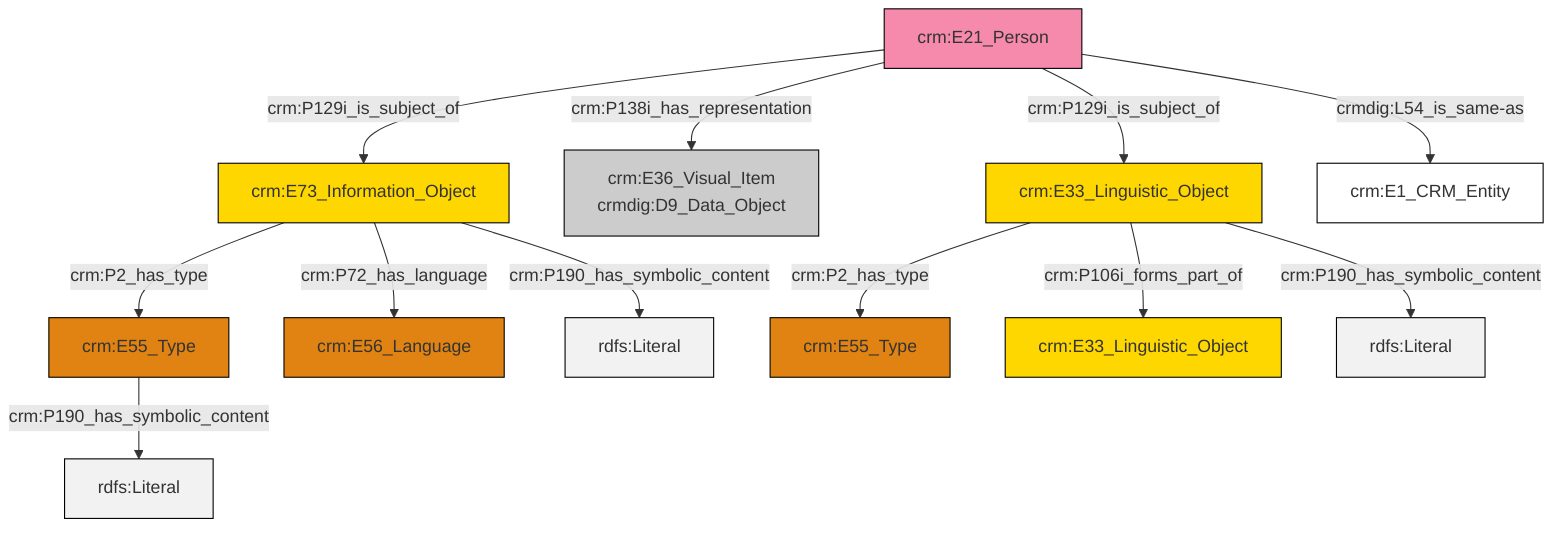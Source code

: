 graph TD
classDef Literal fill:#f2f2f2,stroke:#000000;
classDef CRM_Entity fill:#FFFFFF,stroke:#000000;
classDef Temporal_Entity fill:#00C9E6, stroke:#000000;
classDef Type fill:#E18312, stroke:#000000;
classDef Time-Span fill:#2C9C91, stroke:#000000;
classDef Appellation fill:#FFEB7F, stroke:#000000;
classDef Place fill:#008836, stroke:#000000;
classDef Persistent_Item fill:#B266B2, stroke:#000000;
classDef Conceptual_Object fill:#FFD700, stroke:#000000;
classDef Physical_Thing fill:#D2B48C, stroke:#000000;
classDef Actor fill:#f58aad, stroke:#000000;
classDef PC_Classes fill:#4ce600, stroke:#000000;
classDef Multi fill:#cccccc,stroke:#000000;

2["crm:E73_Information_Object"]:::Conceptual_Object -->|crm:P72_has_language| 3["crm:E56_Language"]:::Type
2["crm:E73_Information_Object"]:::Conceptual_Object -->|crm:P190_has_symbolic_content| 4[rdfs:Literal]:::Literal
5["crm:E21_Person"]:::Actor -->|crm:P129i_is_subject_of| 2["crm:E73_Information_Object"]:::Conceptual_Object
5["crm:E21_Person"]:::Actor -->|crm:P138i_has_representation| 8["crm:E36_Visual_Item<br>crmdig:D9_Data_Object"]:::Multi
0["crm:E55_Type"]:::Type -->|crm:P190_has_symbolic_content| 9[rdfs:Literal]:::Literal
2["crm:E73_Information_Object"]:::Conceptual_Object -->|crm:P2_has_type| 0["crm:E55_Type"]:::Type
12["crm:E33_Linguistic_Object"]:::Conceptual_Object -->|crm:P106i_forms_part_of| 10["crm:E33_Linguistic_Object"]:::Conceptual_Object
12["crm:E33_Linguistic_Object"]:::Conceptual_Object -->|crm:P190_has_symbolic_content| 15[rdfs:Literal]:::Literal
12["crm:E33_Linguistic_Object"]:::Conceptual_Object -->|crm:P2_has_type| 6["crm:E55_Type"]:::Type
5["crm:E21_Person"]:::Actor -->|crm:P129i_is_subject_of| 12["crm:E33_Linguistic_Object"]:::Conceptual_Object
5["crm:E21_Person"]:::Actor -->|crmdig:L54_is_same-as| 13["crm:E1_CRM_Entity"]:::CRM_Entity